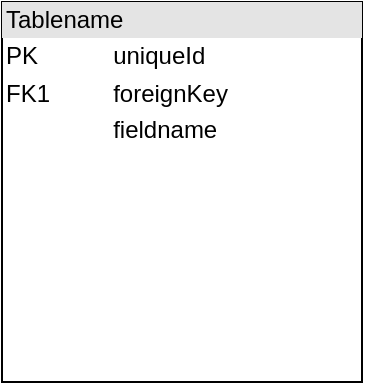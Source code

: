 <mxfile version="16.0.0" type="github">
  <diagram name="Page-1" id="c4acf3e9-155e-7222-9cf6-157b1a14988f">
    <mxGraphModel dx="2066" dy="1131" grid="1" gridSize="10" guides="1" tooltips="1" connect="1" arrows="1" fold="1" page="1" pageScale="1" pageWidth="850" pageHeight="1100" background="none" math="0" shadow="0">
      <root>
        <mxCell id="0" />
        <mxCell id="1" parent="0" />
        <object label="&lt;div style=&quot;box-sizing:border-box;width:100%;background:#e4e4e4;padding:2px;&quot;&gt;Tablename&lt;/div&gt;&lt;table style=&quot;width:100%;font-size:1em;&quot; cellpadding=&quot;2&quot; cellspacing=&quot;0&quot;&gt;&lt;tr&gt;&lt;td&gt;PK&lt;/td&gt;&lt;td&gt;uniqueId&lt;/td&gt;&lt;/tr&gt;&lt;tr&gt;&lt;td&gt;FK1&lt;/td&gt;&lt;td&gt;foreignKey&lt;/td&gt;&lt;/tr&gt;&lt;tr&gt;&lt;td&gt;&lt;/td&gt;&lt;td&gt;fieldname&lt;/td&gt;&lt;/tr&gt;&lt;/table&gt;" aa="test" placeholders="1" bb="ss" id="FyQhoOScA2OTALv6pJ26-3">
          <mxCell style="verticalAlign=top;align=left;overflow=fill;html=1;container=1;" vertex="1" parent="1">
            <mxGeometry x="110" y="670" width="180" height="190" as="geometry" />
          </mxCell>
        </object>
      </root>
    </mxGraphModel>
  </diagram>
</mxfile>

